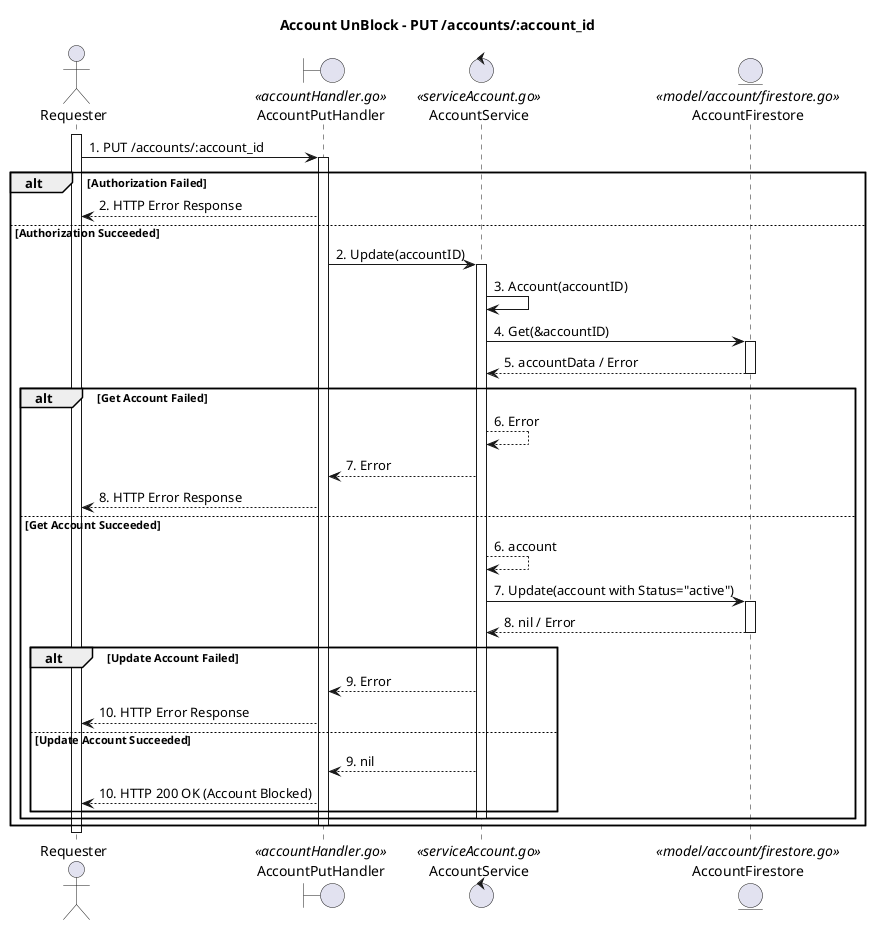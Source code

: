 @startuml
title Account UnBlock - PUT /accounts/:account_id

actor Requester
boundary AccountPutHandler <<accountHandler.go>>
control AccountService <<serviceAccount.go>>
entity AccountFirestore <<model/account/firestore.go>>

activate Requester
Requester -> AccountPutHandler : 1. PUT /accounts/:account_id

activate AccountPutHandler

alt Authorization Failed
    AccountPutHandler --> Requester : 2. HTTP Error Response
else Authorization Succeeded
   
    AccountPutHandler -> AccountService : 2. Update(accountID)
    activate AccountService
    AccountService -> AccountService : 3. Account(accountID)
    AccountService -> AccountFirestore : 4. Get(&accountID)
    activate AccountFirestore
    AccountFirestore --> AccountService : 5. accountData / Error
    deactivate AccountFirestore
    alt Get Account Failed
        AccountService --> AccountService : 6. Error
        AccountService --> AccountPutHandler : 7. Error
        AccountPutHandler --> Requester : 8. HTTP Error Response
    else Get Account Succeeded
        AccountService --> AccountService : 6. account
        AccountService -> AccountFirestore : 7. Update(account with Status="active")
        activate AccountFirestore
        AccountFirestore --> AccountService : 8. nil / Error
        deactivate AccountFirestore
        alt Update Account Failed
            AccountService --> AccountPutHandler : 9. Error
            AccountPutHandler --> Requester : 10. HTTP Error Response
        else Update Account Succeeded
            AccountService --> AccountPutHandler : 9. nil
            AccountPutHandler --> Requester : 10. HTTP 200 OK (Account Blocked)
        end
        deactivate AccountService
    end
    deactivate AccountPutHandler
end
deactivate Requester

@enduml
